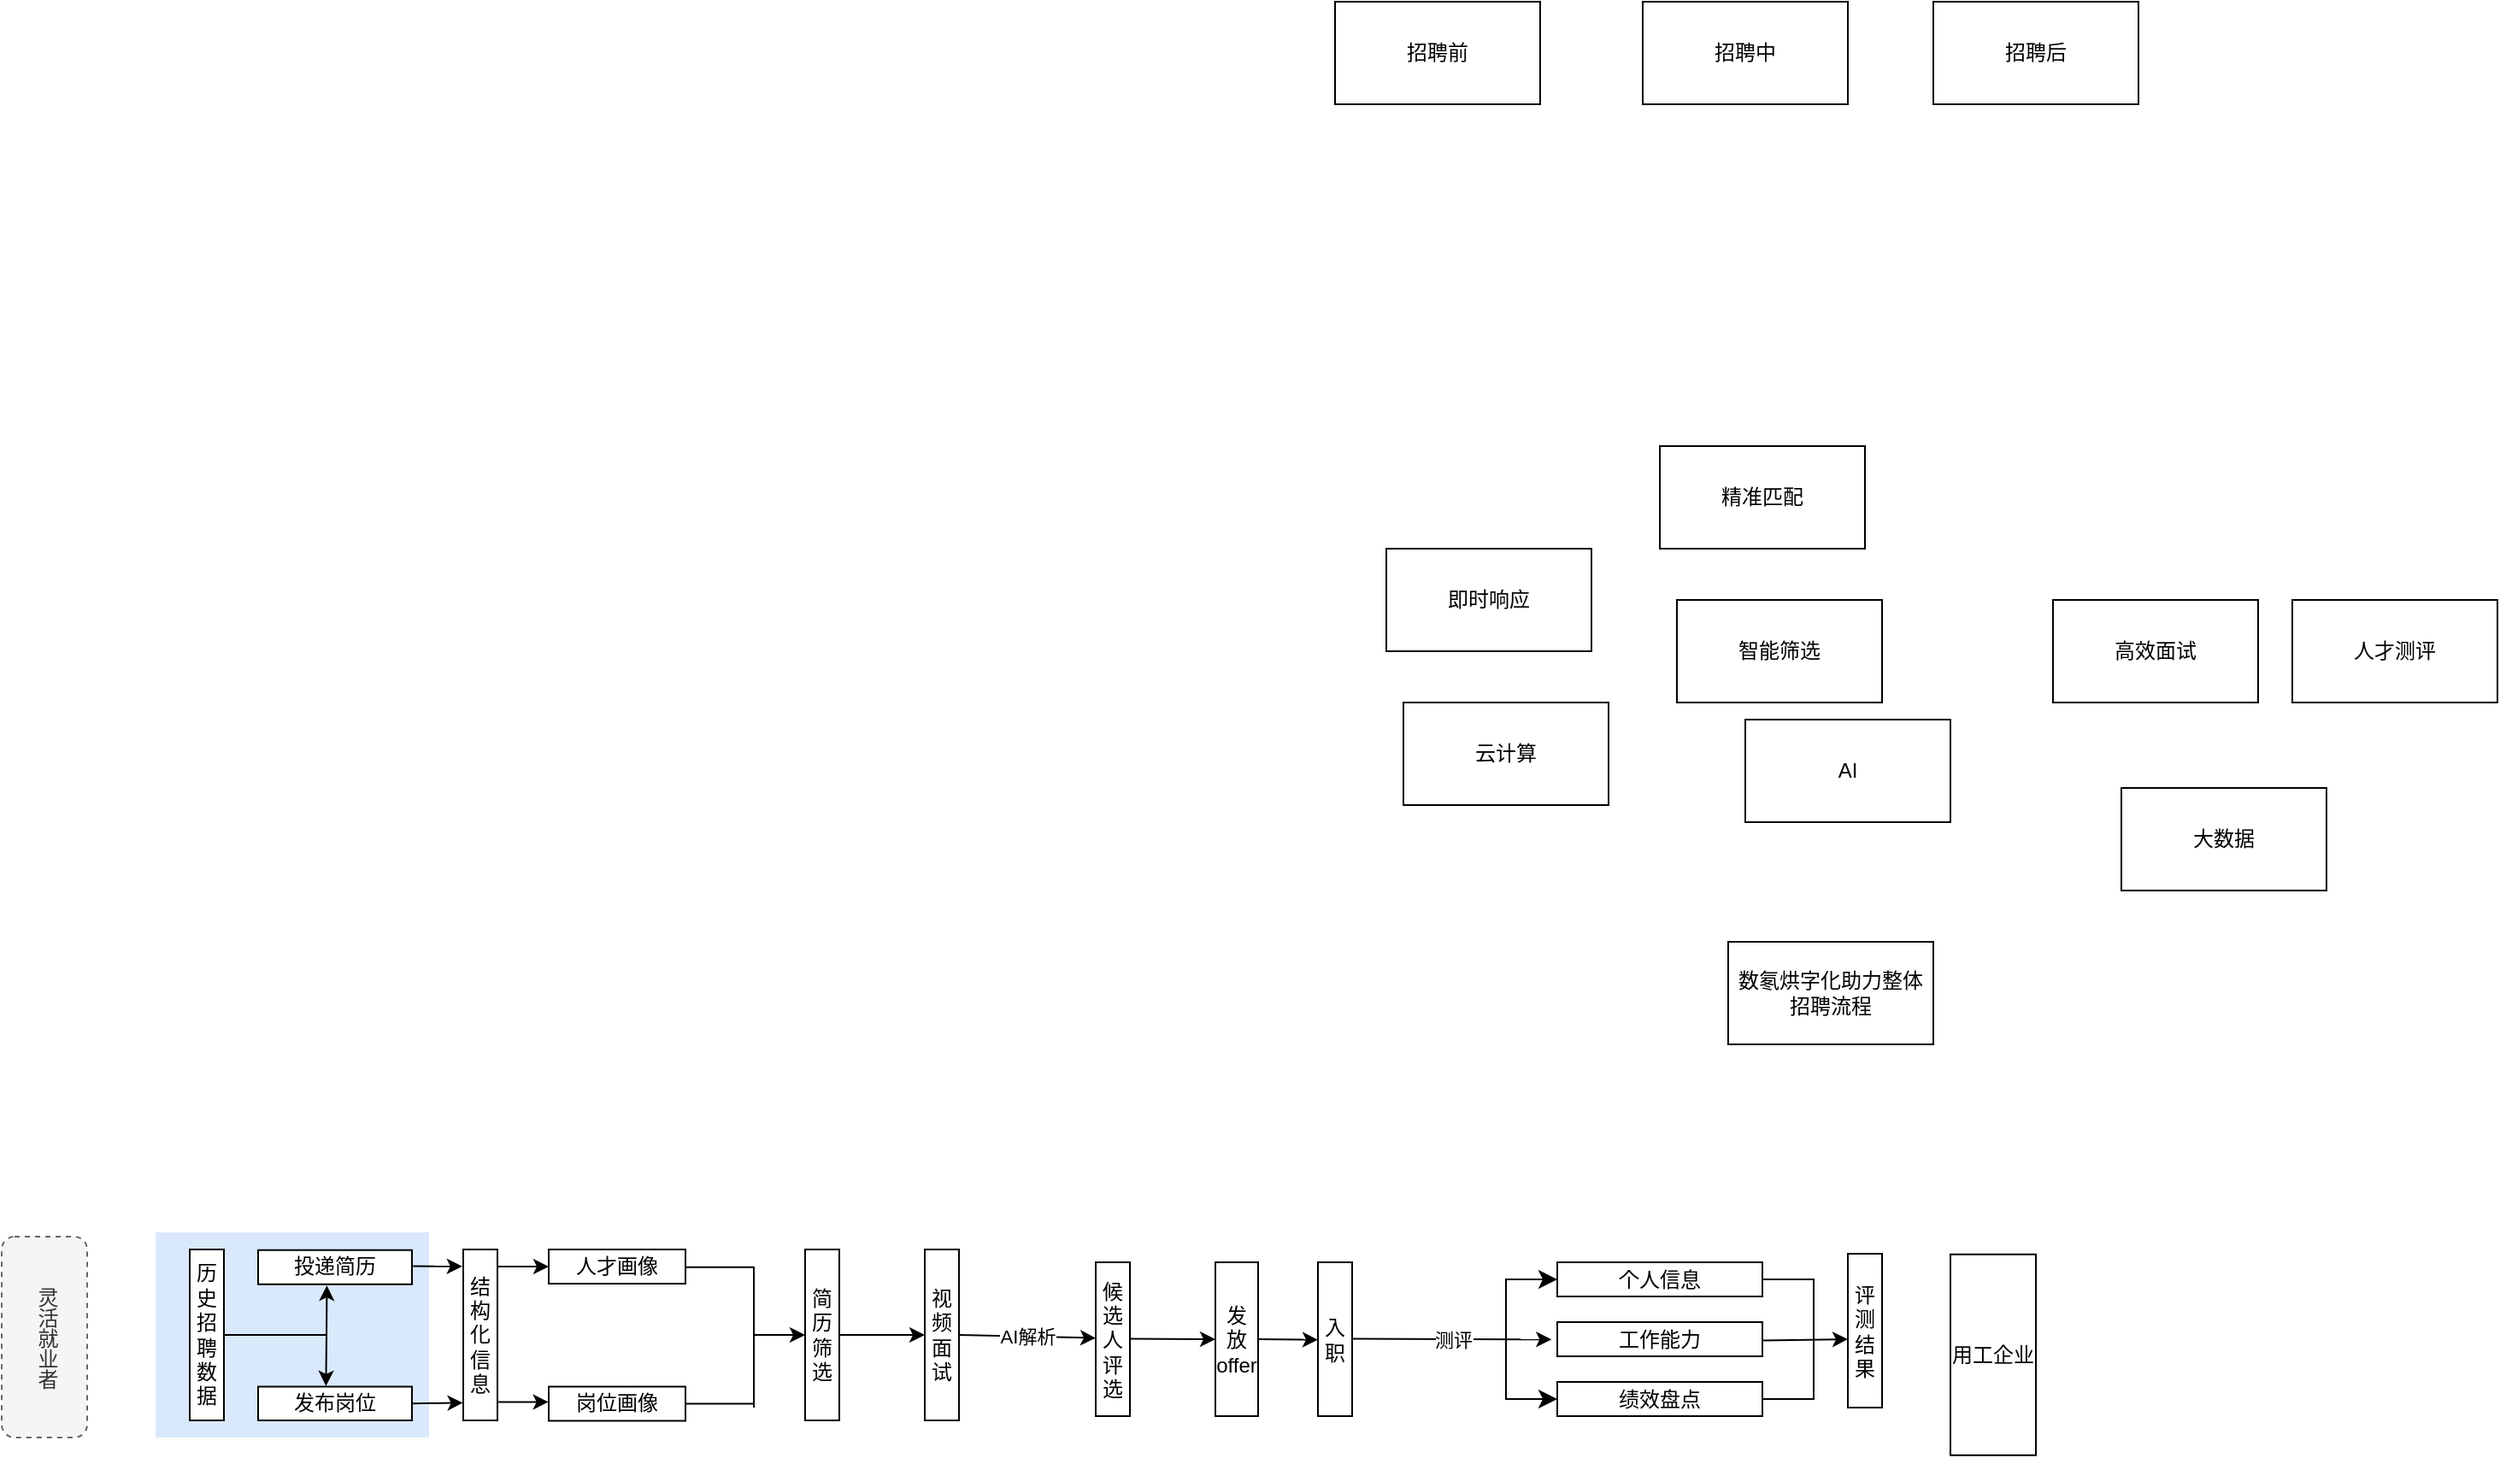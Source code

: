 <mxfile version="24.4.13" type="github">
  <diagram name="Page-1" id="OvC9usSgJgSxYnSor2t8">
    <mxGraphModel dx="883" dy="23" grid="1" gridSize="10" guides="1" tooltips="1" connect="1" arrows="1" fold="1" page="1" pageScale="1" pageWidth="850" pageHeight="1100" background="#ffffff" math="0" shadow="0">
      <root>
        <mxCell id="0" />
        <mxCell id="1" parent="0" />
        <mxCell id="UpopN2e4FFocGODJ9OR7-45" value="" style="rounded=0;whiteSpace=wrap;html=1;fillColor=#dae8fc;strokeColor=none;" vertex="1" parent="1">
          <mxGeometry x="-530" y="970" width="160" height="120" as="geometry" />
        </mxCell>
        <mxCell id="eVf1ZyIzbr-brX2mgaoc-1" value="招聘前" style="rounded=0;whiteSpace=wrap;html=1;" parent="1" vertex="1">
          <mxGeometry x="160" y="250" width="120" height="60" as="geometry" />
        </mxCell>
        <mxCell id="eVf1ZyIzbr-brX2mgaoc-3" value="招聘中" style="rounded=0;whiteSpace=wrap;html=1;" parent="1" vertex="1">
          <mxGeometry x="340" y="250" width="120" height="60" as="geometry" />
        </mxCell>
        <mxCell id="eVf1ZyIzbr-brX2mgaoc-4" value="招聘后" style="rounded=0;whiteSpace=wrap;html=1;" parent="1" vertex="1">
          <mxGeometry x="510" y="250" width="120" height="60" as="geometry" />
        </mxCell>
        <mxCell id="eVf1ZyIzbr-brX2mgaoc-5" value="云计算" style="rounded=0;whiteSpace=wrap;html=1;" parent="1" vertex="1">
          <mxGeometry x="200" y="660" width="120" height="60" as="geometry" />
        </mxCell>
        <mxCell id="eVf1ZyIzbr-brX2mgaoc-6" value="AI" style="rounded=0;whiteSpace=wrap;html=1;" parent="1" vertex="1">
          <mxGeometry x="400" y="670" width="120" height="60" as="geometry" />
        </mxCell>
        <mxCell id="eVf1ZyIzbr-brX2mgaoc-7" value="大数据" style="rounded=0;whiteSpace=wrap;html=1;" parent="1" vertex="1">
          <mxGeometry x="620" y="710" width="120" height="60" as="geometry" />
        </mxCell>
        <mxCell id="eVf1ZyIzbr-brX2mgaoc-8" value="数氡烘字化助力整体招聘流程" style="rounded=0;whiteSpace=wrap;html=1;" parent="1" vertex="1">
          <mxGeometry x="390" y="800" width="120" height="60" as="geometry" />
        </mxCell>
        <mxCell id="eVf1ZyIzbr-brX2mgaoc-9" value="即时响应" style="rounded=0;whiteSpace=wrap;html=1;" parent="1" vertex="1">
          <mxGeometry x="190" y="570" width="120" height="60" as="geometry" />
        </mxCell>
        <mxCell id="eVf1ZyIzbr-brX2mgaoc-10" value="精准匹配" style="rounded=0;whiteSpace=wrap;html=1;" parent="1" vertex="1">
          <mxGeometry x="350" y="510" width="120" height="60" as="geometry" />
        </mxCell>
        <mxCell id="eVf1ZyIzbr-brX2mgaoc-11" value="智能筛选" style="rounded=0;whiteSpace=wrap;html=1;" parent="1" vertex="1">
          <mxGeometry x="360" y="600" width="120" height="60" as="geometry" />
        </mxCell>
        <mxCell id="eVf1ZyIzbr-brX2mgaoc-13" value="高效面试" style="rounded=0;whiteSpace=wrap;html=1;" parent="1" vertex="1">
          <mxGeometry x="580" y="600" width="120" height="60" as="geometry" />
        </mxCell>
        <mxCell id="eVf1ZyIzbr-brX2mgaoc-15" value="人才测评" style="rounded=0;whiteSpace=wrap;html=1;" parent="1" vertex="1">
          <mxGeometry x="720" y="600" width="120" height="60" as="geometry" />
        </mxCell>
        <mxCell id="eVf1ZyIzbr-brX2mgaoc-16" value="结构化信息" style="rounded=0;whiteSpace=wrap;html=1;" parent="1" vertex="1">
          <mxGeometry x="-350" y="980" width="20" height="100" as="geometry" />
        </mxCell>
        <mxCell id="eVf1ZyIzbr-brX2mgaoc-18" value="灵活就业者" style="rounded=1;whiteSpace=wrap;html=1;dashed=1;fillColor=#f5f5f5;fontColor=#333333;strokeColor=#666666;gradientColor=none;horizontal=1;textDirection=vertical-lr;" parent="1" vertex="1">
          <mxGeometry x="-620" y="972.5" width="50" height="117.5" as="geometry" />
        </mxCell>
        <mxCell id="eVf1ZyIzbr-brX2mgaoc-19" value="投递简历" style="rounded=0;whiteSpace=wrap;html=1;" parent="1" vertex="1">
          <mxGeometry x="-470" y="980.37" width="90" height="20" as="geometry" />
        </mxCell>
        <mxCell id="eVf1ZyIzbr-brX2mgaoc-20" value="发布岗位" style="rounded=0;whiteSpace=wrap;html=1;" parent="1" vertex="1">
          <mxGeometry x="-470" y="1060.25" width="90" height="19.75" as="geometry" />
        </mxCell>
        <mxCell id="eVf1ZyIzbr-brX2mgaoc-22" value="历史招聘数据" style="rounded=0;whiteSpace=wrap;html=1;fillColor=default;" parent="1" vertex="1">
          <mxGeometry x="-510" y="980" width="20" height="100" as="geometry" />
        </mxCell>
        <mxCell id="eVf1ZyIzbr-brX2mgaoc-23" value="人才画像" style="rounded=0;whiteSpace=wrap;html=1;" parent="1" vertex="1">
          <mxGeometry x="-300" y="980" width="80" height="20" as="geometry" />
        </mxCell>
        <mxCell id="eVf1ZyIzbr-brX2mgaoc-24" value="岗位画像" style="rounded=0;whiteSpace=wrap;html=1;" parent="1" vertex="1">
          <mxGeometry x="-300" y="1060.25" width="80" height="20" as="geometry" />
        </mxCell>
        <mxCell id="eVf1ZyIzbr-brX2mgaoc-27" value="简历筛选" style="rounded=0;whiteSpace=wrap;html=1;" parent="1" vertex="1">
          <mxGeometry x="-150" y="980" width="20" height="100" as="geometry" />
        </mxCell>
        <mxCell id="eVf1ZyIzbr-brX2mgaoc-29" value="视频面试" style="rounded=0;whiteSpace=wrap;html=1;" parent="1" vertex="1">
          <mxGeometry x="-80" y="980" width="20" height="100" as="geometry" />
        </mxCell>
        <mxCell id="eVf1ZyIzbr-brX2mgaoc-30" value="发放offer" style="rounded=0;whiteSpace=wrap;html=1;" parent="1" vertex="1">
          <mxGeometry x="90" y="987.5" width="25" height="90" as="geometry" />
        </mxCell>
        <mxCell id="eVf1ZyIzbr-brX2mgaoc-31" value="候选人评选" style="rounded=0;whiteSpace=wrap;html=1;" parent="1" vertex="1">
          <mxGeometry x="20" y="987.5" width="20" height="90" as="geometry" />
        </mxCell>
        <mxCell id="eVf1ZyIzbr-brX2mgaoc-33" value="入职" style="rounded=0;whiteSpace=wrap;html=1;" parent="1" vertex="1">
          <mxGeometry x="150" y="987.5" width="20" height="90" as="geometry" />
        </mxCell>
        <mxCell id="eVf1ZyIzbr-brX2mgaoc-34" value="个人信息" style="rounded=0;whiteSpace=wrap;html=1;" parent="1" vertex="1">
          <mxGeometry x="290" y="987.5" width="120" height="20" as="geometry" />
        </mxCell>
        <mxCell id="eVf1ZyIzbr-brX2mgaoc-35" value="工作能力" style="rounded=0;whiteSpace=wrap;html=1;" parent="1" vertex="1">
          <mxGeometry x="290" y="1022.5" width="120" height="20" as="geometry" />
        </mxCell>
        <mxCell id="eVf1ZyIzbr-brX2mgaoc-36" value="绩效盘点" style="rounded=0;whiteSpace=wrap;html=1;" parent="1" vertex="1">
          <mxGeometry x="290" y="1057.5" width="120" height="20" as="geometry" />
        </mxCell>
        <mxCell id="eVf1ZyIzbr-brX2mgaoc-37" value="评测结果" style="rounded=0;whiteSpace=wrap;html=1;" parent="1" vertex="1">
          <mxGeometry x="460" y="982.5" width="20" height="90" as="geometry" />
        </mxCell>
        <mxCell id="UpopN2e4FFocGODJ9OR7-4" value="" style="endArrow=none;html=1;rounded=0;exitX=1;exitY=0.5;exitDx=0;exitDy=0;" edge="1" parent="1" source="eVf1ZyIzbr-brX2mgaoc-22">
          <mxGeometry width="50" height="50" relative="1" as="geometry">
            <mxPoint x="-510" y="1070" as="sourcePoint" />
            <mxPoint x="-430" y="1030" as="targetPoint" />
          </mxGeometry>
        </mxCell>
        <mxCell id="UpopN2e4FFocGODJ9OR7-5" value="" style="endArrow=classic;startArrow=classic;html=1;rounded=0;entryX=0.447;entryY=1.037;entryDx=0;entryDy=0;entryPerimeter=0;exitX=0.441;exitY=-0.019;exitDx=0;exitDy=0;exitPerimeter=0;" edge="1" parent="1" source="eVf1ZyIzbr-brX2mgaoc-20" target="eVf1ZyIzbr-brX2mgaoc-19">
          <mxGeometry width="50" height="50" relative="1" as="geometry">
            <mxPoint x="-425" y="1057.281" as="sourcePoint" />
            <mxPoint x="-424.82" y="1000.37" as="targetPoint" />
            <Array as="points">
              <mxPoint x="-430" y="1030" />
            </Array>
          </mxGeometry>
        </mxCell>
        <mxCell id="UpopN2e4FFocGODJ9OR7-13" value="" style="endArrow=classic;html=1;rounded=0;entryX=-0.03;entryY=0.099;entryDx=0;entryDy=0;entryPerimeter=0;exitX=1.007;exitY=0.47;exitDx=0;exitDy=0;exitPerimeter=0;" edge="1" parent="1" source="eVf1ZyIzbr-brX2mgaoc-19" target="eVf1ZyIzbr-brX2mgaoc-16">
          <mxGeometry width="50" height="50" relative="1" as="geometry">
            <mxPoint x="-377" y="988" as="sourcePoint" />
            <mxPoint x="-350" y="1030" as="targetPoint" />
          </mxGeometry>
        </mxCell>
        <mxCell id="UpopN2e4FFocGODJ9OR7-15" value="" style="endArrow=classic;html=1;rounded=0;exitX=1;exitY=0.5;exitDx=0;exitDy=0;entryX=-0.01;entryY=0.897;entryDx=0;entryDy=0;entryPerimeter=0;" edge="1" parent="1" source="eVf1ZyIzbr-brX2mgaoc-20" target="eVf1ZyIzbr-brX2mgaoc-16">
          <mxGeometry width="50" height="50" relative="1" as="geometry">
            <mxPoint x="-380" y="1080" as="sourcePoint" />
            <mxPoint x="-330" y="1030" as="targetPoint" />
          </mxGeometry>
        </mxCell>
        <mxCell id="UpopN2e4FFocGODJ9OR7-16" value="" style="endArrow=classic;html=1;rounded=0;entryX=0;entryY=0.5;entryDx=0;entryDy=0;exitX=1.024;exitY=0.1;exitDx=0;exitDy=0;exitPerimeter=0;" edge="1" parent="1" source="eVf1ZyIzbr-brX2mgaoc-16" target="eVf1ZyIzbr-brX2mgaoc-23">
          <mxGeometry width="50" height="50" relative="1" as="geometry">
            <mxPoint x="-330" y="1090" as="sourcePoint" />
            <mxPoint x="-290" y="1040" as="targetPoint" />
          </mxGeometry>
        </mxCell>
        <mxCell id="UpopN2e4FFocGODJ9OR7-17" value="" style="endArrow=classic;html=1;rounded=0;exitX=1.03;exitY=0.893;exitDx=0;exitDy=0;exitPerimeter=0;entryX=-0.002;entryY=0.448;entryDx=0;entryDy=0;entryPerimeter=0;" edge="1" parent="1" source="eVf1ZyIzbr-brX2mgaoc-16" target="eVf1ZyIzbr-brX2mgaoc-24">
          <mxGeometry width="50" height="50" relative="1" as="geometry">
            <mxPoint x="-340" y="1060" as="sourcePoint" />
            <mxPoint x="-290" y="1010" as="targetPoint" />
          </mxGeometry>
        </mxCell>
        <mxCell id="UpopN2e4FFocGODJ9OR7-18" value="" style="endArrow=none;html=1;rounded=0;" edge="1" parent="1">
          <mxGeometry width="50" height="50" relative="1" as="geometry">
            <mxPoint x="-220" y="990.34" as="sourcePoint" />
            <mxPoint x="-180" y="990.34" as="targetPoint" />
          </mxGeometry>
        </mxCell>
        <mxCell id="UpopN2e4FFocGODJ9OR7-19" value="" style="endArrow=none;html=1;rounded=0;" edge="1" parent="1">
          <mxGeometry width="50" height="50" relative="1" as="geometry">
            <mxPoint x="-220" y="1070.23" as="sourcePoint" />
            <mxPoint x="-180" y="1070.23" as="targetPoint" />
          </mxGeometry>
        </mxCell>
        <mxCell id="UpopN2e4FFocGODJ9OR7-20" value="" style="endArrow=none;html=1;rounded=0;" edge="1" parent="1">
          <mxGeometry width="50" height="50" relative="1" as="geometry">
            <mxPoint x="-180" y="1072.5" as="sourcePoint" />
            <mxPoint x="-180" y="990" as="targetPoint" />
          </mxGeometry>
        </mxCell>
        <mxCell id="UpopN2e4FFocGODJ9OR7-21" value="" style="endArrow=classic;html=1;rounded=0;entryX=0;entryY=0.5;entryDx=0;entryDy=0;" edge="1" parent="1" target="eVf1ZyIzbr-brX2mgaoc-27">
          <mxGeometry width="50" height="50" relative="1" as="geometry">
            <mxPoint x="-180" y="1030" as="sourcePoint" />
            <mxPoint x="-130" y="982.5" as="targetPoint" />
          </mxGeometry>
        </mxCell>
        <mxCell id="UpopN2e4FFocGODJ9OR7-22" value="" style="endArrow=classic;html=1;rounded=0;exitX=1;exitY=0.5;exitDx=0;exitDy=0;" edge="1" parent="1" source="eVf1ZyIzbr-brX2mgaoc-29">
          <mxGeometry relative="1" as="geometry">
            <mxPoint x="-80" y="1031.83" as="sourcePoint" />
            <mxPoint x="20" y="1031.83" as="targetPoint" />
          </mxGeometry>
        </mxCell>
        <mxCell id="UpopN2e4FFocGODJ9OR7-23" value="AI解析" style="edgeLabel;resizable=0;html=1;;align=center;verticalAlign=middle;rotation=0;container=0;comic=0;" connectable="0" vertex="1" parent="UpopN2e4FFocGODJ9OR7-22">
          <mxGeometry relative="1" as="geometry" />
        </mxCell>
        <mxCell id="UpopN2e4FFocGODJ9OR7-27" value="" style="endArrow=classic;html=1;rounded=0;entryX=0;entryY=0.5;entryDx=0;entryDy=0;exitX=1;exitY=0.5;exitDx=0;exitDy=0;" edge="1" parent="1" source="eVf1ZyIzbr-brX2mgaoc-27" target="eVf1ZyIzbr-brX2mgaoc-29">
          <mxGeometry width="50" height="50" relative="1" as="geometry">
            <mxPoint x="-160" y="1082.5" as="sourcePoint" />
            <mxPoint x="-110" y="1032.5" as="targetPoint" />
          </mxGeometry>
        </mxCell>
        <mxCell id="UpopN2e4FFocGODJ9OR7-28" value="" style="endArrow=classic;html=1;rounded=0;entryX=-0.028;entryY=0.507;entryDx=0;entryDy=0;entryPerimeter=0;" edge="1" parent="1" target="eVf1ZyIzbr-brX2mgaoc-35">
          <mxGeometry relative="1" as="geometry">
            <mxPoint x="170" y="1032.26" as="sourcePoint" />
            <mxPoint x="270" y="1032.26" as="targetPoint" />
          </mxGeometry>
        </mxCell>
        <mxCell id="UpopN2e4FFocGODJ9OR7-29" value="测评" style="edgeLabel;resizable=0;html=1;;align=center;verticalAlign=middle;" connectable="0" vertex="1" parent="UpopN2e4FFocGODJ9OR7-28">
          <mxGeometry relative="1" as="geometry" />
        </mxCell>
        <mxCell id="UpopN2e4FFocGODJ9OR7-30" value="" style="edgeStyle=segmentEdgeStyle;endArrow=classic;html=1;curved=0;rounded=0;endSize=8;startSize=8;entryX=0;entryY=0.5;entryDx=0;entryDy=0;" edge="1" parent="1" target="eVf1ZyIzbr-brX2mgaoc-34">
          <mxGeometry width="50" height="50" relative="1" as="geometry">
            <mxPoint x="260" y="1032.5" as="sourcePoint" />
            <mxPoint x="260" y="962.5" as="targetPoint" />
            <Array as="points">
              <mxPoint x="260" y="997.5" />
            </Array>
          </mxGeometry>
        </mxCell>
        <mxCell id="UpopN2e4FFocGODJ9OR7-32" value="" style="edgeStyle=segmentEdgeStyle;endArrow=classic;html=1;curved=0;rounded=0;endSize=8;startSize=8;entryX=0;entryY=0.5;entryDx=0;entryDy=0;" edge="1" parent="1">
          <mxGeometry width="50" height="50" relative="1" as="geometry">
            <mxPoint x="260.0" y="1032.502" as="sourcePoint" />
            <mxPoint x="290.0" y="1067.502" as="targetPoint" />
            <Array as="points">
              <mxPoint x="260.0" y="1067.502" />
            </Array>
          </mxGeometry>
        </mxCell>
        <mxCell id="UpopN2e4FFocGODJ9OR7-36" value="" style="shape=partialRectangle;whiteSpace=wrap;html=1;bottom=1;right=1;left=1;top=0;fillColor=none;routingCenterX=-0.5;direction=north;" vertex="1" parent="1">
          <mxGeometry x="410" y="997.5" width="30" height="70" as="geometry" />
        </mxCell>
        <mxCell id="UpopN2e4FFocGODJ9OR7-37" value="" style="endArrow=classic;html=1;rounded=0;exitX=0.549;exitY=0.06;exitDx=0;exitDy=0;exitPerimeter=0;" edge="1" parent="1">
          <mxGeometry width="50" height="50" relative="1" as="geometry">
            <mxPoint x="410.0" y="1033.28" as="sourcePoint" />
            <mxPoint x="460" y="1032.5" as="targetPoint" />
          </mxGeometry>
        </mxCell>
        <mxCell id="UpopN2e4FFocGODJ9OR7-38" value="用工企业" style="rounded=0;whiteSpace=wrap;html=1;" vertex="1" parent="1">
          <mxGeometry x="520" y="982.87" width="50" height="117.5" as="geometry" />
        </mxCell>
        <mxCell id="UpopN2e4FFocGODJ9OR7-39" value="" style="endArrow=classic;html=1;rounded=0;entryX=0;entryY=0.5;entryDx=0;entryDy=0;" edge="1" parent="1" target="eVf1ZyIzbr-brX2mgaoc-30">
          <mxGeometry relative="1" as="geometry">
            <mxPoint x="40" y="1032.3" as="sourcePoint" />
            <mxPoint x="140" y="1032.3" as="targetPoint" />
          </mxGeometry>
        </mxCell>
        <mxCell id="UpopN2e4FFocGODJ9OR7-41" value="" style="endArrow=classic;html=1;rounded=0;entryX=0;entryY=0.5;entryDx=0;entryDy=0;exitX=1;exitY=0.5;exitDx=0;exitDy=0;" edge="1" parent="1" source="eVf1ZyIzbr-brX2mgaoc-30">
          <mxGeometry relative="1" as="geometry">
            <mxPoint x="120" y="1030" as="sourcePoint" />
            <mxPoint x="150" y="1032.85" as="targetPoint" />
          </mxGeometry>
        </mxCell>
      </root>
    </mxGraphModel>
  </diagram>
</mxfile>
